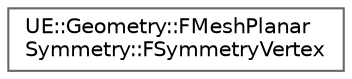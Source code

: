 digraph "Graphical Class Hierarchy"
{
 // INTERACTIVE_SVG=YES
 // LATEX_PDF_SIZE
  bgcolor="transparent";
  edge [fontname=Helvetica,fontsize=10,labelfontname=Helvetica,labelfontsize=10];
  node [fontname=Helvetica,fontsize=10,shape=box,height=0.2,width=0.4];
  rankdir="LR";
  Node0 [id="Node000000",label="UE::Geometry::FMeshPlanar\lSymmetry::FSymmetryVertex",height=0.2,width=0.4,color="grey40", fillcolor="white", style="filled",URL="$d2/d96/structUE_1_1Geometry_1_1FMeshPlanarSymmetry_1_1FSymmetryVertex.html",tooltip=" "];
}
